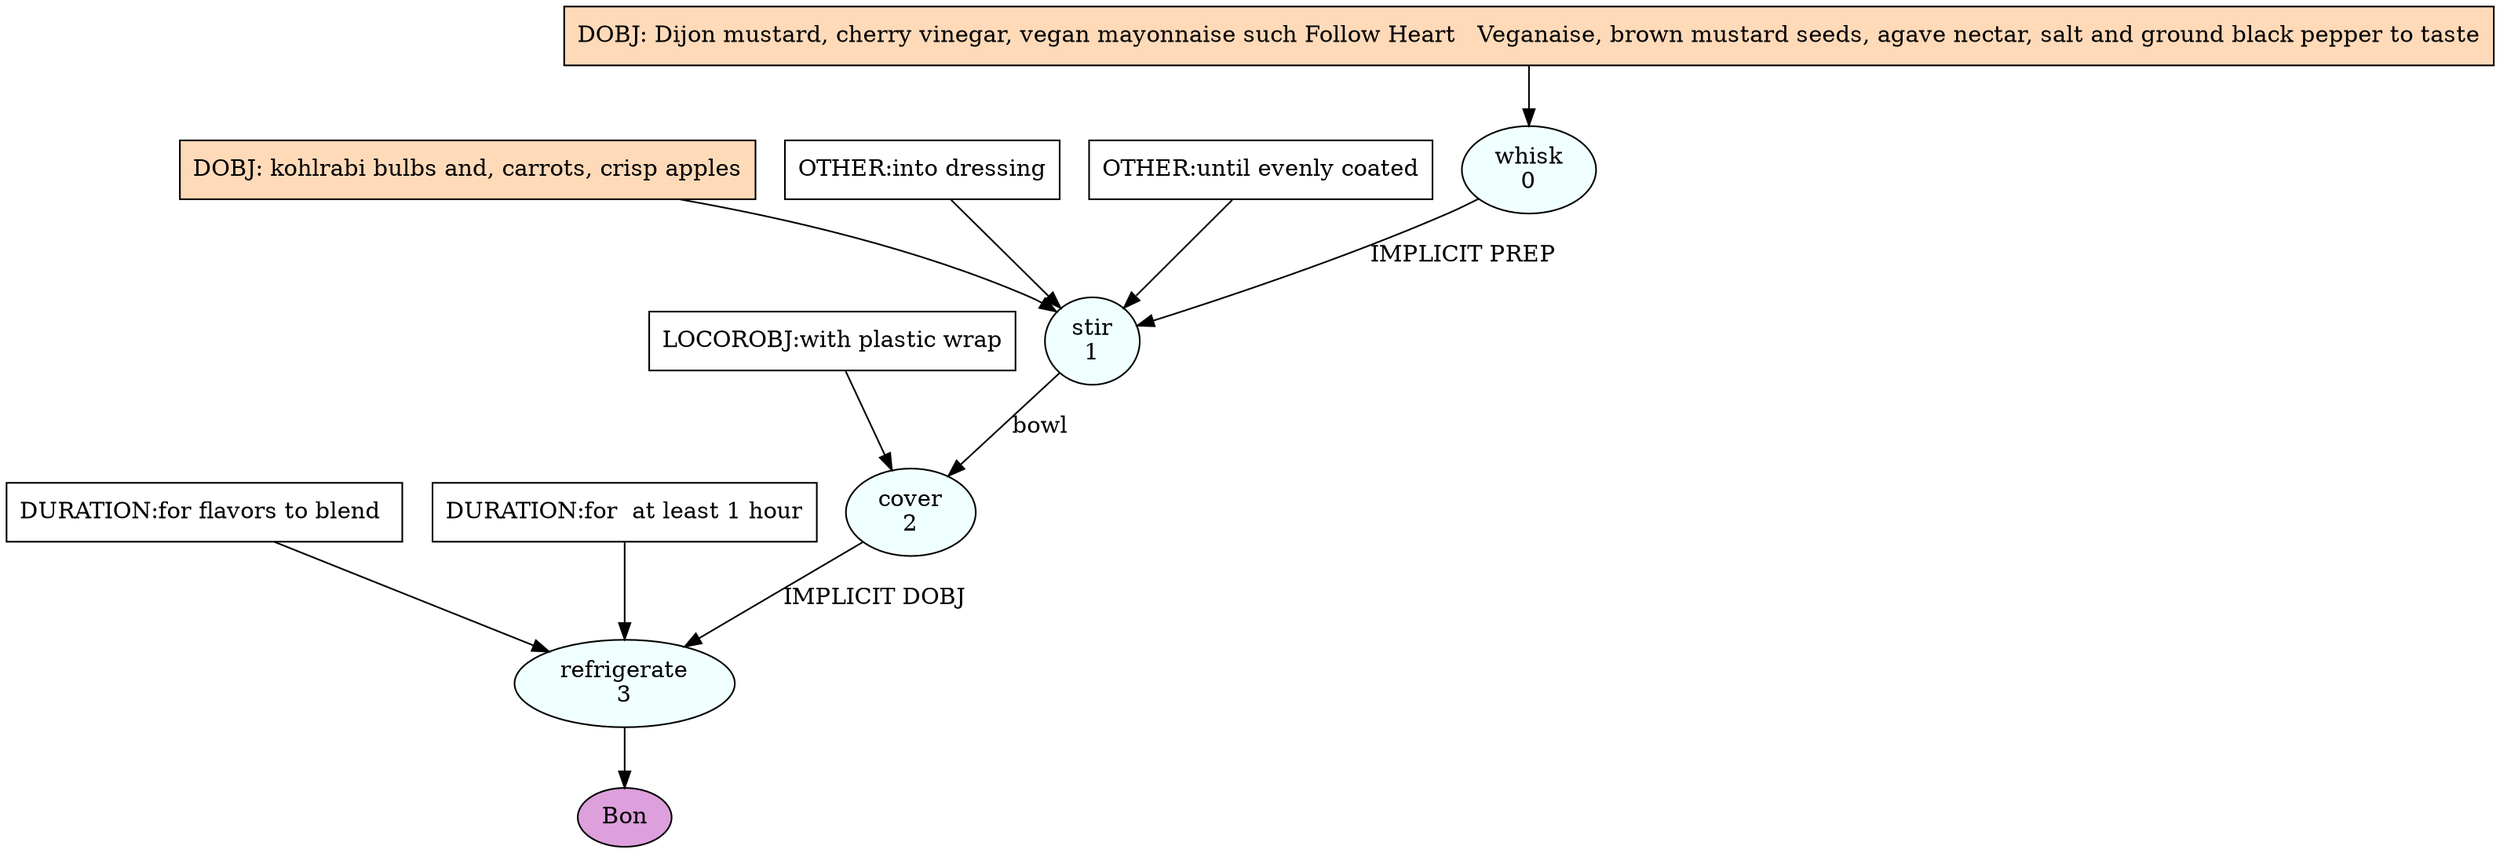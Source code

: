 digraph recipe {
E0[label="whisk
0", shape=oval, style=filled, fillcolor=azure]
E1[label="stir
1", shape=oval, style=filled, fillcolor=azure]
E2[label="cover
2", shape=oval, style=filled, fillcolor=azure]
E3[label="refrigerate
3", shape=oval, style=filled, fillcolor=azure]
D0[label="DOBJ: Dijon mustard, cherry vinegar, vegan mayonnaise such Follow Heart   Veganaise, brown mustard seeds, agave nectar, salt and ground black pepper to taste", shape=box, style=filled, fillcolor=peachpuff]
D0 -> E0
D1_ing[label="DOBJ: kohlrabi bulbs and, carrots, crisp apples", shape=box, style=filled, fillcolor=peachpuff]
D1_ing -> E1
E0 -> E1 [label="IMPLICIT PREP"]
P1_1_0[label="OTHER:into dressing", shape=box, style=filled, fillcolor=white]
P1_1_0 -> E1
P1_2_0[label="OTHER:until evenly coated", shape=box, style=filled, fillcolor=white]
P1_2_0 -> E1
E1 -> E2 [label="bowl"]
P2_0_0[label="LOCOROBJ:with plastic wrap", shape=box, style=filled, fillcolor=white]
P2_0_0 -> E2
E2 -> E3 [label="IMPLICIT DOBJ"]
P3_0_0[label="DURATION:for flavors to blend ", shape=box, style=filled, fillcolor=white]
P3_0_0 -> E3
P3_0_1[label="DURATION:for  at least 1 hour", shape=box, style=filled, fillcolor=white]
P3_0_1 -> E3
EOR[label="Bon", shape=oval, style=filled, fillcolor=plum]
E3 -> EOR
}
